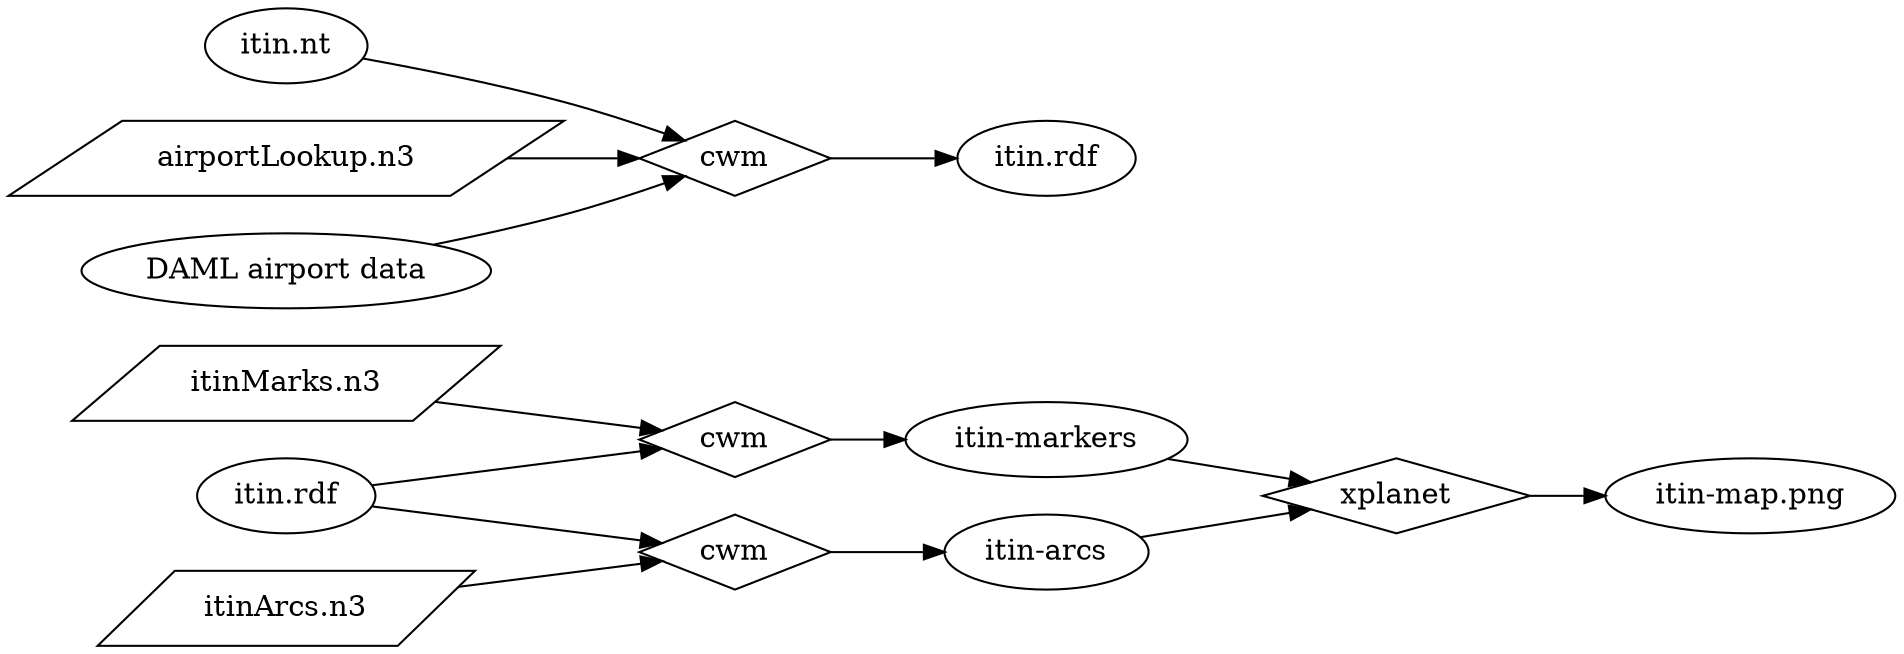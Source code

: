 digraph world {
  rankdir=LR;

subgraph stepB {
  "xplanet" [ shape="diamond"];
  
  "itin-markers" -> "xplanet";
  "itin-arcs" -> "xplanet";
  "xplanet" -> "itin-map.png";

  itinKB2 [ label="itin.rdf"];

  cwm3 [ label="cwm", shape="diamond"];
  cwm4 [ label="cwm", shape="diamond"];
  itinKB2 -> cwm3;
  "itinMarks.n3" [ shape="parallelogram"];
  "itinMarks.n3" -> cwm3;
  cwm3 -> "itin-markers";
  itinKB2 -> cwm4;
  "itinArcs.n3" -> cwm4;
  "itinArcs.n3" [ shape="parallelogram"];
  cwm4 -> "itin-arcs";
}

subgraph stepA {

  cwm2 [ label="cwm", shape="diamond"];
  "itin.nt" -> cwm2;
  "airportLookup.n3" -> cwm2;
  "airportLookup.n3" [ shape="parallelogram"];
  "DAML airport data" -> cwm2
  cwm2 -> itinKB1;
  itinKB1 [ label="itin.rdf"];

}

}
